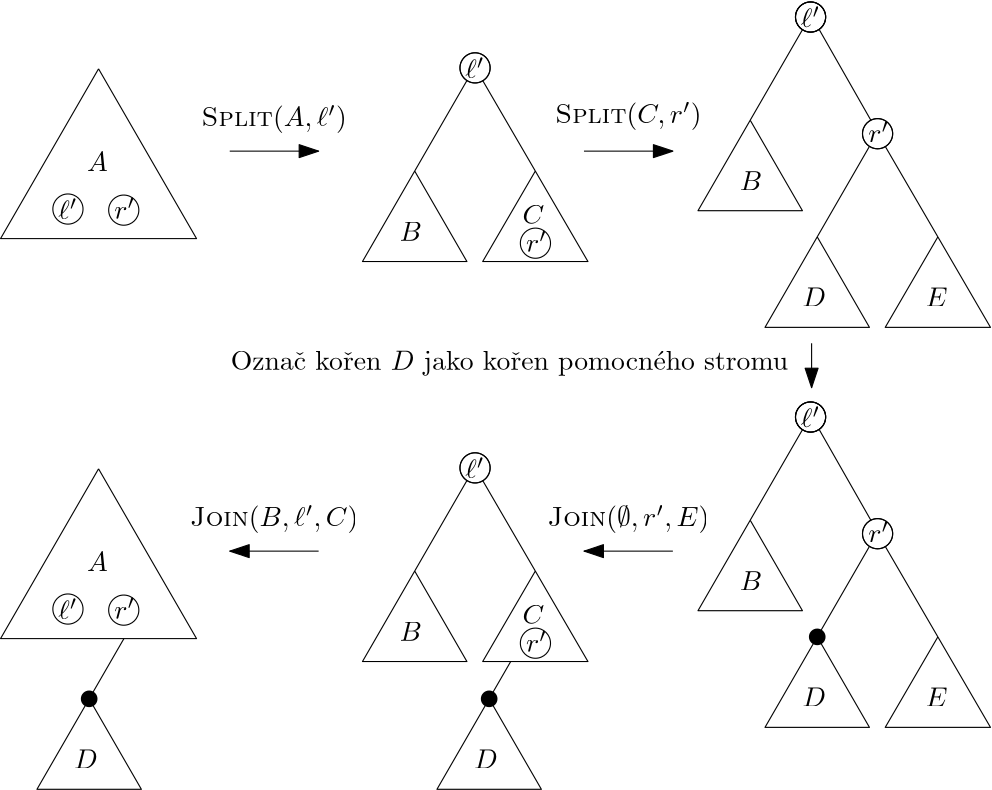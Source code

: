 <?xml version="1.0"?>
<!DOCTYPE ipe SYSTEM "ipe.dtd">
<ipe version="70206" creator="Ipe 7.2.7">
<info created="D:20211218033626" modified="D:20211219210538"/>
<ipestyle name="basic">
<symbol name="arrow/arc(spx)">
<path stroke="sym-stroke" fill="sym-stroke" pen="sym-pen">
0 0 m
-1 0.333 l
-1 -0.333 l
h
</path>
</symbol>
<symbol name="arrow/farc(spx)">
<path stroke="sym-stroke" fill="white" pen="sym-pen">
0 0 m
-1 0.333 l
-1 -0.333 l
h
</path>
</symbol>
<symbol name="arrow/ptarc(spx)">
<path stroke="sym-stroke" fill="sym-stroke" pen="sym-pen">
0 0 m
-1 0.333 l
-0.8 0 l
-1 -0.333 l
h
</path>
</symbol>
<symbol name="arrow/fptarc(spx)">
<path stroke="sym-stroke" fill="white" pen="sym-pen">
0 0 m
-1 0.333 l
-0.8 0 l
-1 -0.333 l
h
</path>
</symbol>
<symbol name="mark/circle(sx)" transformations="translations">
<path fill="sym-stroke">
0.6 0 0 0.6 0 0 e
0.4 0 0 0.4 0 0 e
</path>
</symbol>
<symbol name="mark/disk(sx)" transformations="translations">
<path fill="sym-stroke">
0.6 0 0 0.6 0 0 e
</path>
</symbol>
<symbol name="mark/fdisk(sfx)" transformations="translations">
<group>
<path fill="sym-fill">
0.5 0 0 0.5 0 0 e
</path>
<path fill="sym-stroke" fillrule="eofill">
0.6 0 0 0.6 0 0 e
0.4 0 0 0.4 0 0 e
</path>
</group>
</symbol>
<symbol name="mark/box(sx)" transformations="translations">
<path fill="sym-stroke" fillrule="eofill">
-0.6 -0.6 m
0.6 -0.6 l
0.6 0.6 l
-0.6 0.6 l
h
-0.4 -0.4 m
0.4 -0.4 l
0.4 0.4 l
-0.4 0.4 l
h
</path>
</symbol>
<symbol name="mark/square(sx)" transformations="translations">
<path fill="sym-stroke">
-0.6 -0.6 m
0.6 -0.6 l
0.6 0.6 l
-0.6 0.6 l
h
</path>
</symbol>
<symbol name="mark/fsquare(sfx)" transformations="translations">
<group>
<path fill="sym-fill">
-0.5 -0.5 m
0.5 -0.5 l
0.5 0.5 l
-0.5 0.5 l
h
</path>
<path fill="sym-stroke" fillrule="eofill">
-0.6 -0.6 m
0.6 -0.6 l
0.6 0.6 l
-0.6 0.6 l
h
-0.4 -0.4 m
0.4 -0.4 l
0.4 0.4 l
-0.4 0.4 l
h
</path>
</group>
</symbol>
<symbol name="mark/cross(sx)" transformations="translations">
<group>
<path fill="sym-stroke">
-0.43 -0.57 m
0.57 0.43 l
0.43 0.57 l
-0.57 -0.43 l
h
</path>
<path fill="sym-stroke">
-0.43 0.57 m
0.57 -0.43 l
0.43 -0.57 l
-0.57 0.43 l
h
</path>
</group>
</symbol>
<symbol name="arrow/fnormal(spx)">
<path stroke="sym-stroke" fill="white" pen="sym-pen">
0 0 m
-1 0.333 l
-1 -0.333 l
h
</path>
</symbol>
<symbol name="arrow/pointed(spx)">
<path stroke="sym-stroke" fill="sym-stroke" pen="sym-pen">
0 0 m
-1 0.333 l
-0.8 0 l
-1 -0.333 l
h
</path>
</symbol>
<symbol name="arrow/fpointed(spx)">
<path stroke="sym-stroke" fill="white" pen="sym-pen">
0 0 m
-1 0.333 l
-0.8 0 l
-1 -0.333 l
h
</path>
</symbol>
<symbol name="arrow/linear(spx)">
<path stroke="sym-stroke" pen="sym-pen">
-1 0.333 m
0 0 l
-1 -0.333 l
</path>
</symbol>
<symbol name="arrow/fdouble(spx)">
<path stroke="sym-stroke" fill="white" pen="sym-pen">
0 0 m
-1 0.333 l
-1 -0.333 l
h
-1 0 m
-2 0.333 l
-2 -0.333 l
h
</path>
</symbol>
<symbol name="arrow/double(spx)">
<path stroke="sym-stroke" fill="sym-stroke" pen="sym-pen">
0 0 m
-1 0.333 l
-1 -0.333 l
h
-1 0 m
-2 0.333 l
-2 -0.333 l
h
</path>
</symbol>
<pen name="heavier" value="0.8"/>
<pen name="fat" value="1.2"/>
<pen name="ultrafat" value="2"/>
<symbolsize name="large" value="5"/>
<symbolsize name="small" value="2"/>
<symbolsize name="tiny" value="1.1"/>
<arrowsize name="large" value="10"/>
<arrowsize name="small" value="5"/>
<arrowsize name="tiny" value="3"/>
<color name="red" value="1 0 0"/>
<color name="green" value="0 1 0"/>
<color name="blue" value="0 0 1"/>
<color name="yellow" value="1 1 0"/>
<color name="orange" value="1 0.647 0"/>
<color name="gold" value="1 0.843 0"/>
<color name="purple" value="0.627 0.125 0.941"/>
<color name="gray" value="0.745"/>
<color name="brown" value="0.647 0.165 0.165"/>
<color name="navy" value="0 0 0.502"/>
<color name="pink" value="1 0.753 0.796"/>
<color name="seagreen" value="0.18 0.545 0.341"/>
<color name="turquoise" value="0.251 0.878 0.816"/>
<color name="violet" value="0.933 0.51 0.933"/>
<color name="darkblue" value="0 0 0.545"/>
<color name="darkcyan" value="0 0.545 0.545"/>
<color name="darkgray" value="0.663"/>
<color name="darkgreen" value="0 0.392 0"/>
<color name="darkmagenta" value="0.545 0 0.545"/>
<color name="darkorange" value="1 0.549 0"/>
<color name="darkred" value="0.545 0 0"/>
<color name="lightblue" value="0.678 0.847 0.902"/>
<color name="lightcyan" value="0.878 1 1"/>
<color name="lightgray" value="0.827"/>
<color name="lightgreen" value="0.565 0.933 0.565"/>
<color name="lightyellow" value="1 1 0.878"/>
<dashstyle name="dashed" value="[4] 0"/>
<dashstyle name="dotted" value="[1 3] 0"/>
<dashstyle name="dash dotted" value="[4 2 1 2] 0"/>
<dashstyle name="dash dot dotted" value="[4 2 1 2 1 2] 0"/>
<textsize name="large" value="\large"/>
<textsize name="Large" value="\Large"/>
<textsize name="LARGE" value="\LARGE"/>
<textsize name="huge" value="\huge"/>
<textsize name="Huge" value="\Huge"/>
<textsize name="small" value="\small"/>
<textsize name="footnote" value="\footnotesize"/>
<textsize name="tiny" value="\tiny"/>
<textstyle name="center" begin="\begin{center}" end="\end{center}"/>
<textstyle name="itemize" begin="\begin{itemize}" end="\end{itemize}"/>
<textstyle name="item" begin="\begin{itemize}\item{}" end="\end{itemize}"/>
<gridsize name="4 pts" value="4"/>
<gridsize name="8 pts (~3 mm)" value="8"/>
<gridsize name="16 pts (~6 mm)" value="16"/>
<gridsize name="32 pts (~12 mm)" value="32"/>
<gridsize name="10 pts (~3.5 mm)" value="10"/>
<gridsize name="20 pts (~7 mm)" value="20"/>
<gridsize name="14 pts (~5 mm)" value="14"/>
<gridsize name="28 pts (~10 mm)" value="28"/>
<gridsize name="56 pts (~20 mm)" value="56"/>
<anglesize name="90 deg" value="90"/>
<anglesize name="60 deg" value="60"/>
<anglesize name="45 deg" value="45"/>
<anglesize name="30 deg" value="30"/>
<anglesize name="22.5 deg" value="22.5"/>
<opacity name="10%" value="0.1"/>
<opacity name="30%" value="0.3"/>
<opacity name="50%" value="0.5"/>
<opacity name="75%" value="0.75"/>
<tiling name="falling" angle="-60" step="4" width="1"/>
<tiling name="rising" angle="30" step="4" width="1"/>
</ipestyle>
<page>
<layer name="alpha"/>
<view layers="alpha" active="alpha"/>
<path layer="alpha" matrix="0.636577 0 0 0.636577 21.8615 232.806" stroke="black">
128 688 m
72.5843 591.983 l
183.416 591.983 l
128 688 l
128 688 l
</path>
<text matrix="1 0 0 1 11.6148 -117.905" transformations="translations" pos="87.5986 751.934" stroke="black" type="label" width="7.472" height="6.808" depth="0" valign="baseline" style="math">A</text>
<path matrix="0.339266 0 0 0.339266 48.8992 381.447" stroke="black">
16 0 0 16 128 704 e
</path>
<text matrix="1 0 0 1 25.224 -171.273" transformations="translations" pos="63.6018 787.855" stroke="black" type="label" width="6.946" height="7.49" depth="0" valign="baseline" style="math">\ell&apos;</text>
<path matrix="0.339266 0 0 0.339266 68.9919 381.053" stroke="black">
16 0 0 16 128 704 e
</path>
<text matrix="1 0 0 1 45.4184 -171.015" transformations="translations" pos="63.6018 787.855" stroke="black" type="label" width="7.567" height="7.49" depth="0" valign="baseline" style="math">r&apos;</text>
<path matrix="1 0 0 1 -25.4282 -126.86" stroke="black" arrow="normal/normal">
176 768 m
208 768 l
</path>
<path matrix="0.339266 0 0 0.339266 195.458 432.27" stroke="black">
16 0 0 16 128 704 e
</path>
<path matrix="0.339266 0 0 0.339266 173.73 400.552" stroke="black">
128 688 m
72.5843 591.983 l
183.416 591.983 l
128 688 l
128 688 l
</path>
<path matrix="0.339266 0 0 0.339266 192.531 433.127" stroke="black">
128 688 m
72.5843 591.983 l
</path>
<path matrix="-0.341884 0 0 0.339266 304.344 400.552" stroke="black">
128 688 m
72.5843 591.983 l
183.416 591.983 l
128 688 l
128 688 l
</path>
<path matrix="-0.341884 0 0 0.339266 285.398 433.127" stroke="black">
128 688 m
72.5843 591.983 l
</path>
<text matrix="1 0 0 1 96.7337 -99.2046" transformations="translations" pos="114.991 708.109" stroke="black" type="label" width="8.057" height="6.808" depth="0" valign="baseline" style="math">B</text>
<text matrix="1 0 0 1 99.364 -91.1818" transformations="translations" pos="156.578 706.144" stroke="black" type="label" width="7.833" height="6.808" depth="0" valign="baseline" style="math">C</text>
<path matrix="0.339266 0 0 0.339266 195.458 432.271" stroke="black">
16 0 0 16 128 704 e
</path>
<text matrix="1 0 0 1 171.783 -120.449" transformations="translations" pos="63.6018 787.855" stroke="black" type="label" width="6.946" height="7.49" depth="0" valign="baseline" style="math">\ell&apos;</text>
<path matrix="0.339266 0 0 0.339266 217.197 369.154" stroke="black">
16 0 0 16 128 704 e
</path>
<text matrix="1 0 0 1 193.624 -182.914" transformations="translations" pos="63.6018 787.855" stroke="black" type="label" width="7.567" height="7.49" depth="0" valign="baseline" style="math">r&apos;</text>
<path matrix="0.339266 0 0 0.339266 316.245 450.575" stroke="black">
16 0 0 16 128 704 e
</path>
<path matrix="0.339266 0 0 0.339266 294.517 418.856" stroke="black">
128 688 m
72.5843 591.983 l
183.416 591.983 l
128 688 l
128 688 l
</path>
<path matrix="0.339266 0 0 0.339266 313.318 451.432" stroke="black">
128 688 m
72.5843 591.983 l
</path>
<path matrix="0.171379 0.292798 -0.292798 0.171379 542.261 529.565" stroke="black">
128 688 m
72.5843 591.983 l
</path>
<path matrix="0.339266 0 0 0.339266 340.371 408.573" stroke="black">
16 0 0 16 128 704 e
</path>
<path matrix="0.339266 0 0 0.339266 318.643 376.855" stroke="black">
128 688 m
72.5843 591.983 l
183.416 591.983 l
128 688 l
128 688 l
</path>
<path matrix="0.339266 0 0 0.339266 337.443 409.43" stroke="black">
128 688 m
72.5843 591.983 l
</path>
<path matrix="-0.341884 0 0 0.339266 449.256 376.855" stroke="black">
128 688 m
72.5843 591.983 l
183.416 591.983 l
128 688 l
128 688 l
</path>
<path matrix="-0.341884 0 0 0.339266 430.31 409.43" stroke="black">
128 688 m
72.5843 591.983 l
</path>
<text matrix="1 0 0 1 246.558 -124.905" transformations="translations" pos="87.5986 751.934" stroke="black" type="label" width="8.057" height="6.808" depth="0" valign="baseline" style="math">B</text>
<text matrix="1 0 0 1 241.646 -122.902" transformations="translations" pos="114.991 708.109" stroke="black" type="label" width="8.525" height="6.808" depth="0" valign="baseline" style="math">D</text>
<text matrix="1 0 0 1 244.493 -120.937" transformations="translations" pos="156.578 706.144" stroke="black" type="label" width="7.929" height="6.808" depth="0" valign="baseline" style="math">E</text>
<path matrix="1 0 0 1 102.099 -126.86" stroke="black" arrow="normal/normal">
176 768 m
208 768 l
</path>
<path matrix="0.339266 0 0 0.339266 316.245 450.574" stroke="black">
16 0 0 16 128 704 e
</path>
<path matrix="0.339266 0 0 0.339266 316.245 450.575" stroke="black">
16 0 0 16 128 704 e
</path>
<text matrix="1 0 0 1 292.57 -102.145" transformations="translations" pos="63.6018 787.855" stroke="black" type="label" width="6.946" height="7.49" depth="0" valign="baseline" style="math">\ell&apos;</text>
<path matrix="0.339266 0 0 0.339266 340.37 408.573" stroke="black">
16 0 0 16 128 704 e
</path>
<text matrix="1 0 0 1 316.797 -143.495" transformations="translations" pos="63.6018 787.855" stroke="black" type="label" width="7.567" height="7.49" depth="0" valign="baseline" style="math">r&apos;</text>
<path matrix="0.636577 0 0 0.636577 21.8615 88.806" stroke="black">
128 688 m
72.5843 591.983 l
183.416 591.983 l
128 688 l
128 688 l
</path>
<text matrix="1 0 0 1 11.6148 -261.905" transformations="translations" pos="87.5986 751.934" stroke="black" type="label" width="7.472" height="6.808" depth="0" valign="baseline" style="math">A</text>
<path matrix="0.339266 0 0 0.339266 48.8992 237.447" stroke="black">
16 0 0 16 128 704 e
</path>
<text matrix="1 0 0 1 25.224 -315.273" transformations="translations" pos="63.6018 787.855" stroke="black" type="label" width="6.946" height="7.49" depth="0" valign="baseline" style="math">\ell&apos;</text>
<path matrix="0.339266 0 0 0.339266 68.9919 237.053" stroke="black">
16 0 0 16 128 704 e
</path>
<text matrix="1 0 0 1 45.4184 -315.015" transformations="translations" pos="63.6018 787.855" stroke="black" type="label" width="7.567" height="7.49" depth="0" valign="baseline" style="math">r&apos;</text>
<path matrix="1 0 0 1 -25.4282 -270.86" stroke="black" rarrow="normal/normal">
176 768 m
208 768 l
</path>
<path matrix="0.339266 0 0 0.339266 195.458 288.27" stroke="black">
16 0 0 16 128 704 e
</path>
<path matrix="0.339266 0 0 0.339266 173.73 256.552" stroke="black">
128 688 m
72.5843 591.983 l
183.416 591.983 l
128 688 l
128 688 l
</path>
<path matrix="0.339266 0 0 0.339266 192.531 289.127" stroke="black">
128 688 m
72.5843 591.983 l
</path>
<path matrix="-0.341884 0 0 0.339266 304.344 256.552" stroke="black">
128 688 m
72.5843 591.983 l
183.416 591.983 l
128 688 l
128 688 l
</path>
<path matrix="-0.341884 0 0 0.339266 285.398 289.127" stroke="black">
128 688 m
72.5843 591.983 l
</path>
<text matrix="1 0 0 1 96.7337 -243.205" transformations="translations" pos="114.991 708.109" stroke="black" type="label" width="8.057" height="6.808" depth="0" valign="baseline" style="math">B</text>
<text matrix="1 0 0 1 99.364 -235.182" transformations="translations" pos="156.578 706.144" stroke="black" type="label" width="7.833" height="6.808" depth="0" valign="baseline" style="math">C</text>
<path matrix="0.339266 0 0 0.339266 195.458 288.271" stroke="black">
16 0 0 16 128 704 e
</path>
<text matrix="1 0 0 1 171.783 -264.449" transformations="translations" pos="63.6018 787.855" stroke="black" type="label" width="6.946" height="7.49" depth="0" valign="baseline" style="math">\ell&apos;</text>
<path matrix="0.339266 0 0 0.339266 217.197 225.154" stroke="black">
16 0 0 16 128 704 e
</path>
<text matrix="1 0 0 1 193.624 -326.914" transformations="translations" pos="63.6018 787.855" stroke="black" type="label" width="7.567" height="7.49" depth="0" valign="baseline" style="math">r&apos;</text>
<path matrix="0.339266 0 0 0.339266 316.245 306.575" stroke="black">
16 0 0 16 128 704 e
</path>
<path matrix="0.339266 0 0 0.339266 294.517 274.856" stroke="black">
128 688 m
72.5843 591.983 l
183.416 591.983 l
128 688 l
128 688 l
</path>
<path matrix="0.339266 0 0 0.339266 313.318 307.432" stroke="black">
128 688 m
72.5843 591.983 l
</path>
<path matrix="0.171379 0.292798 -0.292798 0.171379 542.261 385.565" stroke="black">
128 688 m
72.5843 591.983 l
</path>
<path matrix="0.339266 0 0 0.339266 340.371 264.573" stroke="black">
16 0 0 16 128 704 e
</path>
<path matrix="0.339266 0 0 0.339266 318.643 232.855" stroke="black">
128 688 m
72.5843 591.983 l
183.416 591.983 l
128 688 l
128 688 l
</path>
<path matrix="0.339266 0 0 0.339266 337.443 265.43" stroke="black">
128 688 m
72.5843 591.983 l
</path>
<path matrix="-0.341884 0 0 0.339266 449.256 232.855" stroke="black">
128 688 m
72.5843 591.983 l
183.416 591.983 l
128 688 l
128 688 l
</path>
<path matrix="-0.341884 0 0 0.339266 430.31 265.43" stroke="black">
128 688 m
72.5843 591.983 l
</path>
<text matrix="1 0 0 1 246.558 -268.905" transformations="translations" pos="87.5986 751.934" stroke="black" type="label" width="8.057" height="6.808" depth="0" valign="baseline" style="math">B</text>
<text matrix="1 0 0 1 241.646 -266.902" transformations="translations" pos="114.991 708.109" stroke="black" type="label" width="8.525" height="6.808" depth="0" valign="baseline" style="math">D</text>
<text matrix="1 0 0 1 244.493 -264.937" transformations="translations" pos="156.578 706.144" stroke="black" type="label" width="7.929" height="6.808" depth="0" valign="baseline" style="math">E</text>
<path matrix="1 0 0 1 102.099 -270.86" stroke="black" rarrow="normal/normal">
176 768 m
208 768 l
</path>
<path matrix="0.339266 0 0 0.339266 316.245 306.574" stroke="black">
16 0 0 16 128 704 e
</path>
<path matrix="0.339266 0 0 0.339266 316.245 306.575" stroke="black">
16 0 0 16 128 704 e
</path>
<text matrix="1 0 0 1 292.57 -246.145" transformations="translations" pos="63.6018 787.855" stroke="black" type="label" width="6.946" height="7.49" depth="0" valign="baseline" style="math">\ell&apos;</text>
<path matrix="0.339266 0 0 0.339266 340.37 264.573" stroke="black">
16 0 0 16 128 704 e
</path>
<text matrix="1 0 0 1 316.797 -287.495" transformations="translations" pos="63.6018 787.855" stroke="black" type="label" width="7.567" height="7.49" depth="0" valign="baseline" style="math">r&apos;</text>
<use name="mark/disk(sx)" pos="362.069 466.27" size="large" stroke="black"/>
<path matrix="1 0 0 1 8.0442 -4.0221" stroke="black" arrow="normal/normal">
352 576 m
352 560 l
</path>
<path matrix="0.339266 0 0 0.339266 200.54 210.551" stroke="black">
128 688 m
72.5843 591.983 l
183.416 591.983 l
128 688 l
128 688 l
</path>
<text matrix="1 0 0 1 123.543 -289.206" transformations="translations" pos="114.991 708.109" stroke="black" type="label" width="8.525" height="6.808" depth="0" valign="baseline" style="math">D</text>
<use matrix="1 0 0 1 -118.103 -22.3041" name="mark/disk(sx)" pos="362.069 466.27" size="large" stroke="black"/>
<path matrix="0.339266 0 0 0.339266 56.54 210.551" stroke="black">
128 688 m
72.5843 591.983 l
183.416 591.983 l
128 688 l
128 688 l
</path>
<text matrix="1 0 0 1 -20.457 -289.206" transformations="translations" pos="114.991 708.109" stroke="black" type="label" width="8.525" height="6.808" depth="0" valign="baseline" style="math">D</text>
<use matrix="1 0 0 1 -262.103 -22.3041" name="mark/disk(sx)" pos="362.069 466.27" size="large" stroke="black"/>
<path stroke="black">
99.966 443.966 m
112.48 465.649 l
112.48 465.649 l
</path>
<path stroke="black">
243.965 443.966 m
251.714 457.392 l
</path>
<text matrix="1 0 0 1 -7.92385 -7.31291" transformations="translations" pos="148.369 657.523" stroke="black" type="label" width="52.254" height="7.49" depth="2.49" valign="baseline">{\sc Split}$(A,\ell&apos;)$</text>
<text matrix="1 0 0 1 119.389 -6.21618" transformations="translations" pos="148.369 657.523" stroke="black" type="label" width="52.682" height="7.49" depth="2.49" valign="baseline">{\sc Split}$(C,r&apos;)$</text>
<text matrix="1 0 0 1 2.55915 -95.068" transformations="translations" pos="148.369 657.523" stroke="black" type="label" width="200.721" height="6.926" depth="1.93" valign="baseline">Označ kořen $D$ jako kořen pomocného stromu</text>
<text matrix="1 0 0 1 116.641 -151.377" transformations="translations" pos="148.369 657.523" stroke="black" type="label" width="58.179" height="7.49" depth="2.49" valign="baseline">{\sc Join}$(\emptyset,r&apos;,E)$</text>
<text matrix="1 0 0 1 -12.0667 -151.377" transformations="translations" pos="148.369 657.523" stroke="black" type="label" width="60.539" height="7.49" depth="2.49" valign="baseline">{\sc Join}$(B,\ell&apos;,C)$</text>
</page>
</ipe>
